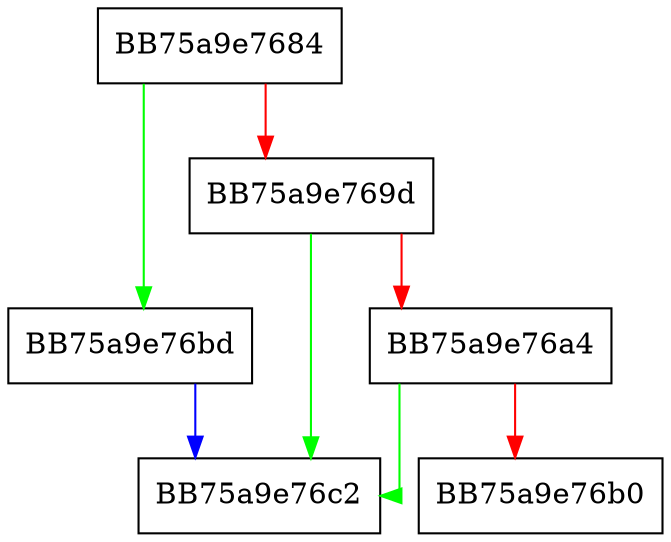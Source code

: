 digraph UtilDeleteFileNode {
  node [shape="box"];
  graph [splines=ortho];
  BB75a9e7684 -> BB75a9e76bd [color="green"];
  BB75a9e7684 -> BB75a9e769d [color="red"];
  BB75a9e769d -> BB75a9e76c2 [color="green"];
  BB75a9e769d -> BB75a9e76a4 [color="red"];
  BB75a9e76a4 -> BB75a9e76c2 [color="green"];
  BB75a9e76a4 -> BB75a9e76b0 [color="red"];
  BB75a9e76bd -> BB75a9e76c2 [color="blue"];
}